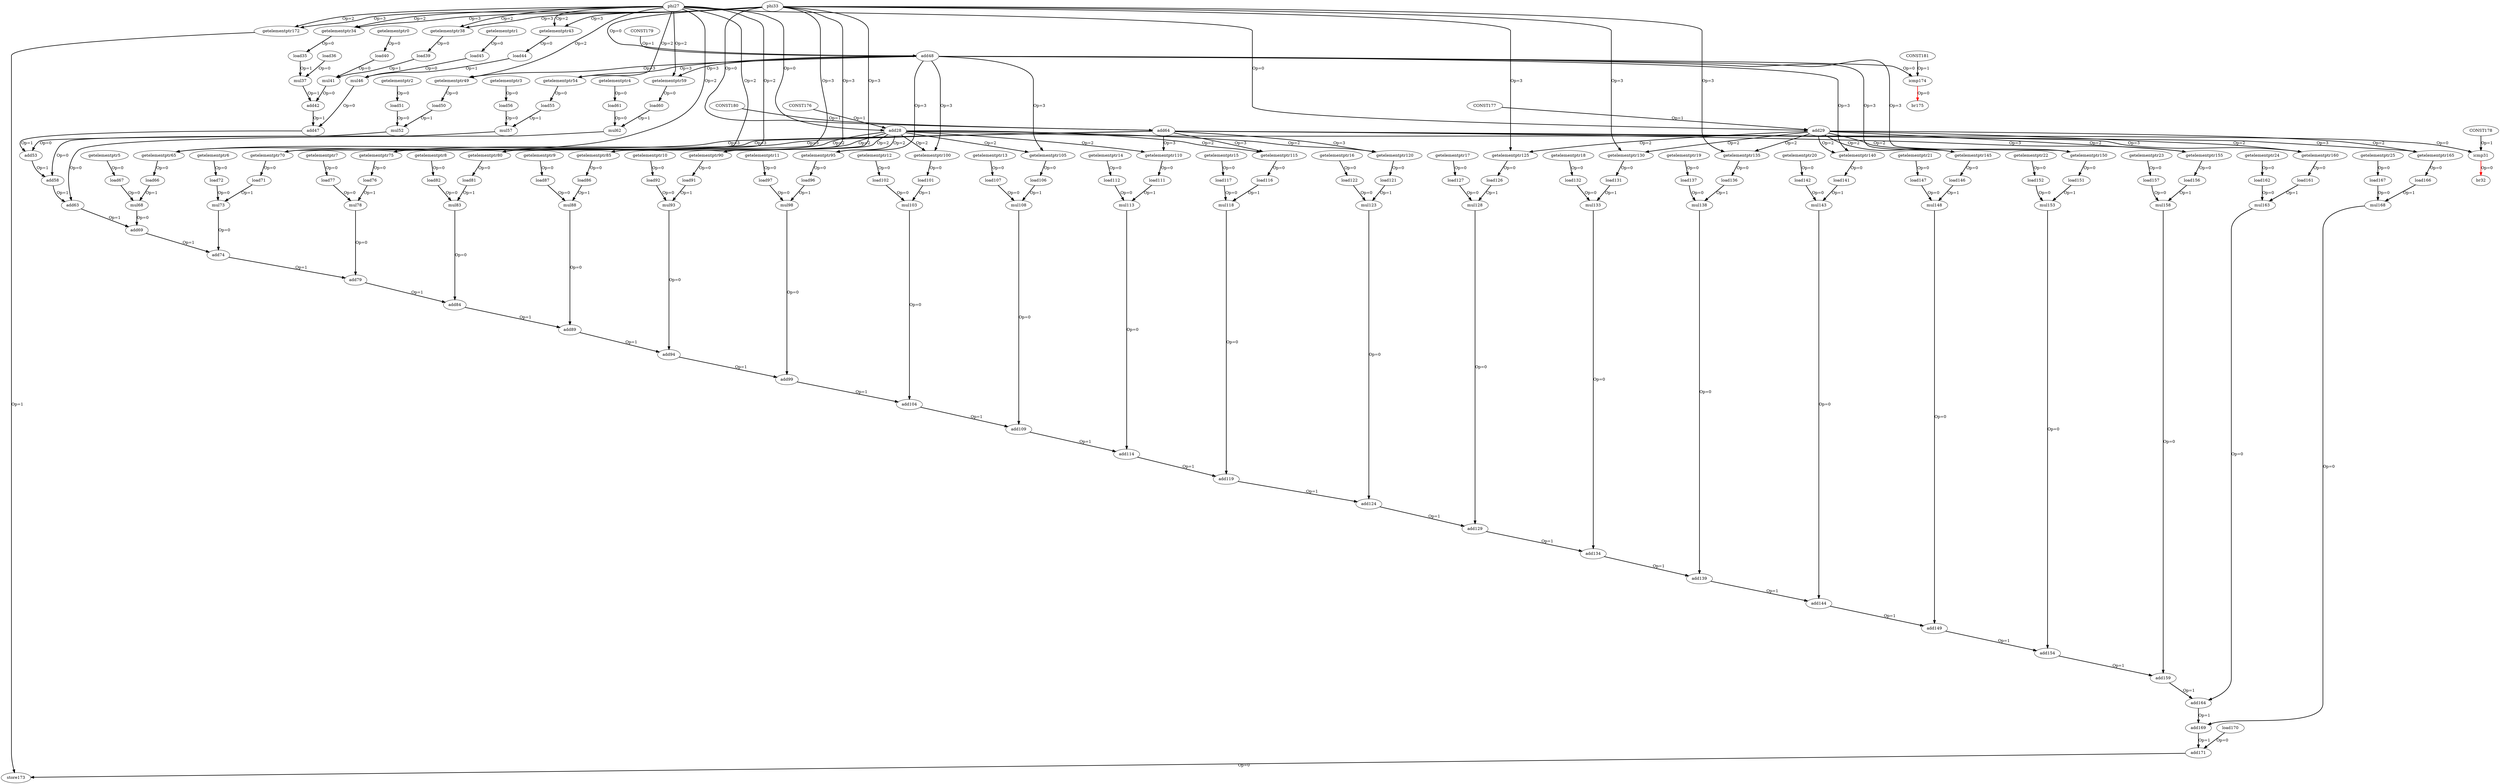 digraph G {
subgraph cluster_1{
style = "dashed";
label = "level1";
subgraph cluster_0{
style = "dashed";
label = "level0";
}
}
getelementptr0 -> load40[color = black, style = bold, label = "Op=0"];
getelementptr1 -> load45[color = black, style = bold, label = "Op=0"];
getelementptr2 -> load51[color = black, style = bold, label = "Op=0"];
getelementptr3 -> load56[color = black, style = bold, label = "Op=0"];
getelementptr4 -> load61[color = black, style = bold, label = "Op=0"];
getelementptr5 -> load67[color = black, style = bold, label = "Op=0"];
getelementptr6 -> load72[color = black, style = bold, label = "Op=0"];
getelementptr7 -> load77[color = black, style = bold, label = "Op=0"];
getelementptr8 -> load82[color = black, style = bold, label = "Op=0"];
getelementptr9 -> load87[color = black, style = bold, label = "Op=0"];
getelementptr10 -> load92[color = black, style = bold, label = "Op=0"];
getelementptr11 -> load97[color = black, style = bold, label = "Op=0"];
getelementptr12 -> load102[color = black, style = bold, label = "Op=0"];
getelementptr13 -> load107[color = black, style = bold, label = "Op=0"];
getelementptr14 -> load112[color = black, style = bold, label = "Op=0"];
getelementptr15 -> load117[color = black, style = bold, label = "Op=0"];
getelementptr16 -> load122[color = black, style = bold, label = "Op=0"];
getelementptr17 -> load127[color = black, style = bold, label = "Op=0"];
getelementptr18 -> load132[color = black, style = bold, label = "Op=0"];
getelementptr19 -> load137[color = black, style = bold, label = "Op=0"];
getelementptr20 -> load142[color = black, style = bold, label = "Op=0"];
getelementptr21 -> load147[color = black, style = bold, label = "Op=0"];
getelementptr22 -> load152[color = black, style = bold, label = "Op=0"];
getelementptr23 -> load157[color = black, style = bold, label = "Op=0"];
getelementptr24 -> load162[color = black, style = bold, label = "Op=0"];
getelementptr25 -> load167[color = black, style = bold, label = "Op=0"];
phi27 -> getelementptr172[color = black, style = bold, label = "Op=2"];
phi27 -> getelementptr75[color = black, style = bold, label = "Op=2"];
phi27 -> getelementptr70[color = black, style = bold, label = "Op=2"];
phi27 -> getelementptr65[color = black, style = bold, label = "Op=2"];
phi27 -> getelementptr59[color = black, style = bold, label = "Op=2"];
phi27 -> getelementptr54[color = black, style = bold, label = "Op=2"];
phi27 -> getelementptr49[color = black, style = bold, label = "Op=2"];
phi27 -> getelementptr43[color = black, style = bold, label = "Op=2"];
phi27 -> getelementptr38[color = black, style = bold, label = "Op=2"];
phi27 -> getelementptr34[color = black, style = bold, label = "Op=2"];
phi27 -> add29[color = black, style = bold, label = "Op=0"];
phi27 -> add28[color = black, style = bold, label = "Op=0"];
CONST176 -> add28[color = black, style = bold, label = "Op=1"];
add28 -> getelementptr120[color = black, style = bold, label = "Op=2"];
add28 -> getelementptr115[color = black, style = bold, label = "Op=2"];
add28 -> getelementptr110[color = black, style = bold, label = "Op=2"];
add28 -> getelementptr105[color = black, style = bold, label = "Op=2"];
add28 -> getelementptr100[color = black, style = bold, label = "Op=2"];
add28 -> getelementptr95[color = black, style = bold, label = "Op=2"];
add28 -> getelementptr90[color = black, style = bold, label = "Op=2"];
add28 -> getelementptr85[color = black, style = bold, label = "Op=2"];
add28 -> getelementptr80[color = black, style = bold, label = "Op=2"];
add28 -> icmp31[color = black, style = bold, label = "Op=0"];
CONST177 -> add29[color = black, style = bold, label = "Op=1"];
add29 -> getelementptr165[color = black, style = bold, label = "Op=2"];
add29 -> getelementptr160[color = black, style = bold, label = "Op=2"];
add29 -> getelementptr155[color = black, style = bold, label = "Op=2"];
add29 -> getelementptr150[color = black, style = bold, label = "Op=2"];
add29 -> getelementptr145[color = black, style = bold, label = "Op=2"];
add29 -> getelementptr140[color = black, style = bold, label = "Op=2"];
add29 -> getelementptr135[color = black, style = bold, label = "Op=2"];
add29 -> getelementptr130[color = black, style = bold, label = "Op=2"];
add29 -> getelementptr125[color = black, style = bold, label = "Op=2"];
CONST178 -> icmp31[color = black, style = bold, label = "Op=1"];
icmp31 -> br32[color = red, style = bold, label = "Op=0"];
phi33 -> getelementptr172[color = black, style = bold, label = "Op=3"];
phi33 -> getelementptr135[color = black, style = bold, label = "Op=3"];
phi33 -> getelementptr130[color = black, style = bold, label = "Op=3"];
phi33 -> getelementptr125[color = black, style = bold, label = "Op=3"];
phi33 -> getelementptr90[color = black, style = bold, label = "Op=3"];
phi33 -> getelementptr85[color = black, style = bold, label = "Op=3"];
phi33 -> getelementptr80[color = black, style = bold, label = "Op=3"];
phi33 -> add64[color = black, style = bold, label = "Op=0"];
phi33 -> add48[color = black, style = bold, label = "Op=0"];
phi33 -> getelementptr43[color = black, style = bold, label = "Op=3"];
phi33 -> getelementptr38[color = black, style = bold, label = "Op=3"];
phi33 -> getelementptr34[color = black, style = bold, label = "Op=3"];
getelementptr34 -> load35[color = black, style = bold, label = "Op=0"];
load35 -> mul37[color = black, style = bold, label = "Op=1"];
load36 -> mul37[color = black, style = bold, label = "Op=0"];
mul37 -> add42[color = black, style = bold, label = "Op=1"];
getelementptr38 -> load39[color = black, style = bold, label = "Op=0"];
load39 -> mul41[color = black, style = bold, label = "Op=1"];
load40 -> mul41[color = black, style = bold, label = "Op=0"];
mul41 -> add42[color = black, style = bold, label = "Op=0"];
add42 -> add47[color = black, style = bold, label = "Op=1"];
getelementptr43 -> load44[color = black, style = bold, label = "Op=0"];
load44 -> mul46[color = black, style = bold, label = "Op=1"];
load45 -> mul46[color = black, style = bold, label = "Op=0"];
mul46 -> add47[color = black, style = bold, label = "Op=0"];
add47 -> add53[color = black, style = bold, label = "Op=1"];
CONST179 -> add48[color = black, style = bold, label = "Op=1"];
add48 -> icmp174[color = black, style = bold, label = "Op=0"];
add48 -> getelementptr150[color = black, style = bold, label = "Op=3"];
add48 -> getelementptr145[color = black, style = bold, label = "Op=3"];
add48 -> getelementptr140[color = black, style = bold, label = "Op=3"];
add48 -> getelementptr105[color = black, style = bold, label = "Op=3"];
add48 -> getelementptr100[color = black, style = bold, label = "Op=3"];
add48 -> getelementptr95[color = black, style = bold, label = "Op=3"];
add48 -> getelementptr59[color = black, style = bold, label = "Op=3"];
add48 -> getelementptr54[color = black, style = bold, label = "Op=3"];
add48 -> getelementptr49[color = black, style = bold, label = "Op=3"];
getelementptr49 -> load50[color = black, style = bold, label = "Op=0"];
load50 -> mul52[color = black, style = bold, label = "Op=1"];
load51 -> mul52[color = black, style = bold, label = "Op=0"];
mul52 -> add53[color = black, style = bold, label = "Op=0"];
add53 -> add58[color = black, style = bold, label = "Op=1"];
getelementptr54 -> load55[color = black, style = bold, label = "Op=0"];
load55 -> mul57[color = black, style = bold, label = "Op=1"];
load56 -> mul57[color = black, style = bold, label = "Op=0"];
mul57 -> add58[color = black, style = bold, label = "Op=0"];
add58 -> add63[color = black, style = bold, label = "Op=1"];
getelementptr59 -> load60[color = black, style = bold, label = "Op=0"];
load60 -> mul62[color = black, style = bold, label = "Op=1"];
load61 -> mul62[color = black, style = bold, label = "Op=0"];
mul62 -> add63[color = black, style = bold, label = "Op=0"];
add63 -> add69[color = black, style = bold, label = "Op=1"];
CONST180 -> add64[color = black, style = bold, label = "Op=1"];
add64 -> getelementptr165[color = black, style = bold, label = "Op=3"];
add64 -> getelementptr160[color = black, style = bold, label = "Op=3"];
add64 -> getelementptr155[color = black, style = bold, label = "Op=3"];
add64 -> getelementptr120[color = black, style = bold, label = "Op=3"];
add64 -> getelementptr115[color = black, style = bold, label = "Op=3"];
add64 -> getelementptr110[color = black, style = bold, label = "Op=3"];
add64 -> getelementptr75[color = black, style = bold, label = "Op=3"];
add64 -> getelementptr70[color = black, style = bold, label = "Op=3"];
add64 -> getelementptr65[color = black, style = bold, label = "Op=3"];
getelementptr65 -> load66[color = black, style = bold, label = "Op=0"];
load66 -> mul68[color = black, style = bold, label = "Op=1"];
load67 -> mul68[color = black, style = bold, label = "Op=0"];
mul68 -> add69[color = black, style = bold, label = "Op=0"];
add69 -> add74[color = black, style = bold, label = "Op=1"];
getelementptr70 -> load71[color = black, style = bold, label = "Op=0"];
load71 -> mul73[color = black, style = bold, label = "Op=1"];
load72 -> mul73[color = black, style = bold, label = "Op=0"];
mul73 -> add74[color = black, style = bold, label = "Op=0"];
add74 -> add79[color = black, style = bold, label = "Op=1"];
getelementptr75 -> load76[color = black, style = bold, label = "Op=0"];
load76 -> mul78[color = black, style = bold, label = "Op=1"];
load77 -> mul78[color = black, style = bold, label = "Op=0"];
mul78 -> add79[color = black, style = bold, label = "Op=0"];
add79 -> add84[color = black, style = bold, label = "Op=1"];
getelementptr80 -> load81[color = black, style = bold, label = "Op=0"];
load81 -> mul83[color = black, style = bold, label = "Op=1"];
load82 -> mul83[color = black, style = bold, label = "Op=0"];
mul83 -> add84[color = black, style = bold, label = "Op=0"];
add84 -> add89[color = black, style = bold, label = "Op=1"];
getelementptr85 -> load86[color = black, style = bold, label = "Op=0"];
load86 -> mul88[color = black, style = bold, label = "Op=1"];
load87 -> mul88[color = black, style = bold, label = "Op=0"];
mul88 -> add89[color = black, style = bold, label = "Op=0"];
add89 -> add94[color = black, style = bold, label = "Op=1"];
getelementptr90 -> load91[color = black, style = bold, label = "Op=0"];
load91 -> mul93[color = black, style = bold, label = "Op=1"];
load92 -> mul93[color = black, style = bold, label = "Op=0"];
mul93 -> add94[color = black, style = bold, label = "Op=0"];
add94 -> add99[color = black, style = bold, label = "Op=1"];
getelementptr95 -> load96[color = black, style = bold, label = "Op=0"];
load96 -> mul98[color = black, style = bold, label = "Op=1"];
load97 -> mul98[color = black, style = bold, label = "Op=0"];
mul98 -> add99[color = black, style = bold, label = "Op=0"];
add99 -> add104[color = black, style = bold, label = "Op=1"];
getelementptr100 -> load101[color = black, style = bold, label = "Op=0"];
load101 -> mul103[color = black, style = bold, label = "Op=1"];
load102 -> mul103[color = black, style = bold, label = "Op=0"];
mul103 -> add104[color = black, style = bold, label = "Op=0"];
add104 -> add109[color = black, style = bold, label = "Op=1"];
getelementptr105 -> load106[color = black, style = bold, label = "Op=0"];
load106 -> mul108[color = black, style = bold, label = "Op=1"];
load107 -> mul108[color = black, style = bold, label = "Op=0"];
mul108 -> add109[color = black, style = bold, label = "Op=0"];
add109 -> add114[color = black, style = bold, label = "Op=1"];
getelementptr110 -> load111[color = black, style = bold, label = "Op=0"];
load111 -> mul113[color = black, style = bold, label = "Op=1"];
load112 -> mul113[color = black, style = bold, label = "Op=0"];
mul113 -> add114[color = black, style = bold, label = "Op=0"];
add114 -> add119[color = black, style = bold, label = "Op=1"];
getelementptr115 -> load116[color = black, style = bold, label = "Op=0"];
load116 -> mul118[color = black, style = bold, label = "Op=1"];
load117 -> mul118[color = black, style = bold, label = "Op=0"];
mul118 -> add119[color = black, style = bold, label = "Op=0"];
add119 -> add124[color = black, style = bold, label = "Op=1"];
getelementptr120 -> load121[color = black, style = bold, label = "Op=0"];
load121 -> mul123[color = black, style = bold, label = "Op=1"];
load122 -> mul123[color = black, style = bold, label = "Op=0"];
mul123 -> add124[color = black, style = bold, label = "Op=0"];
add124 -> add129[color = black, style = bold, label = "Op=1"];
getelementptr125 -> load126[color = black, style = bold, label = "Op=0"];
load126 -> mul128[color = black, style = bold, label = "Op=1"];
load127 -> mul128[color = black, style = bold, label = "Op=0"];
mul128 -> add129[color = black, style = bold, label = "Op=0"];
add129 -> add134[color = black, style = bold, label = "Op=1"];
getelementptr130 -> load131[color = black, style = bold, label = "Op=0"];
load131 -> mul133[color = black, style = bold, label = "Op=1"];
load132 -> mul133[color = black, style = bold, label = "Op=0"];
mul133 -> add134[color = black, style = bold, label = "Op=0"];
add134 -> add139[color = black, style = bold, label = "Op=1"];
getelementptr135 -> load136[color = black, style = bold, label = "Op=0"];
load136 -> mul138[color = black, style = bold, label = "Op=1"];
load137 -> mul138[color = black, style = bold, label = "Op=0"];
mul138 -> add139[color = black, style = bold, label = "Op=0"];
add139 -> add144[color = black, style = bold, label = "Op=1"];
getelementptr140 -> load141[color = black, style = bold, label = "Op=0"];
load141 -> mul143[color = black, style = bold, label = "Op=1"];
load142 -> mul143[color = black, style = bold, label = "Op=0"];
mul143 -> add144[color = black, style = bold, label = "Op=0"];
add144 -> add149[color = black, style = bold, label = "Op=1"];
getelementptr145 -> load146[color = black, style = bold, label = "Op=0"];
load146 -> mul148[color = black, style = bold, label = "Op=1"];
load147 -> mul148[color = black, style = bold, label = "Op=0"];
mul148 -> add149[color = black, style = bold, label = "Op=0"];
add149 -> add154[color = black, style = bold, label = "Op=1"];
getelementptr150 -> load151[color = black, style = bold, label = "Op=0"];
load151 -> mul153[color = black, style = bold, label = "Op=1"];
load152 -> mul153[color = black, style = bold, label = "Op=0"];
mul153 -> add154[color = black, style = bold, label = "Op=0"];
add154 -> add159[color = black, style = bold, label = "Op=1"];
getelementptr155 -> load156[color = black, style = bold, label = "Op=0"];
load156 -> mul158[color = black, style = bold, label = "Op=1"];
load157 -> mul158[color = black, style = bold, label = "Op=0"];
mul158 -> add159[color = black, style = bold, label = "Op=0"];
add159 -> add164[color = black, style = bold, label = "Op=1"];
getelementptr160 -> load161[color = black, style = bold, label = "Op=0"];
load161 -> mul163[color = black, style = bold, label = "Op=1"];
load162 -> mul163[color = black, style = bold, label = "Op=0"];
mul163 -> add164[color = black, style = bold, label = "Op=0"];
add164 -> add169[color = black, style = bold, label = "Op=1"];
getelementptr165 -> load166[color = black, style = bold, label = "Op=0"];
load166 -> mul168[color = black, style = bold, label = "Op=1"];
load167 -> mul168[color = black, style = bold, label = "Op=0"];
mul168 -> add169[color = black, style = bold, label = "Op=0"];
add169 -> add171[color = black, style = bold, label = "Op=1"];
load170 -> add171[color = black, style = bold, label = "Op=0"];
add171 -> store173[color = black, style = bold, label = "Op=0"];
getelementptr172 -> store173[color = black, style = bold, label = "Op=1"];
CONST181 -> icmp174[color = black, style = bold, label = "Op=1"];
icmp174 -> br175[color = red, style = bold, label = "Op=0"];
}
